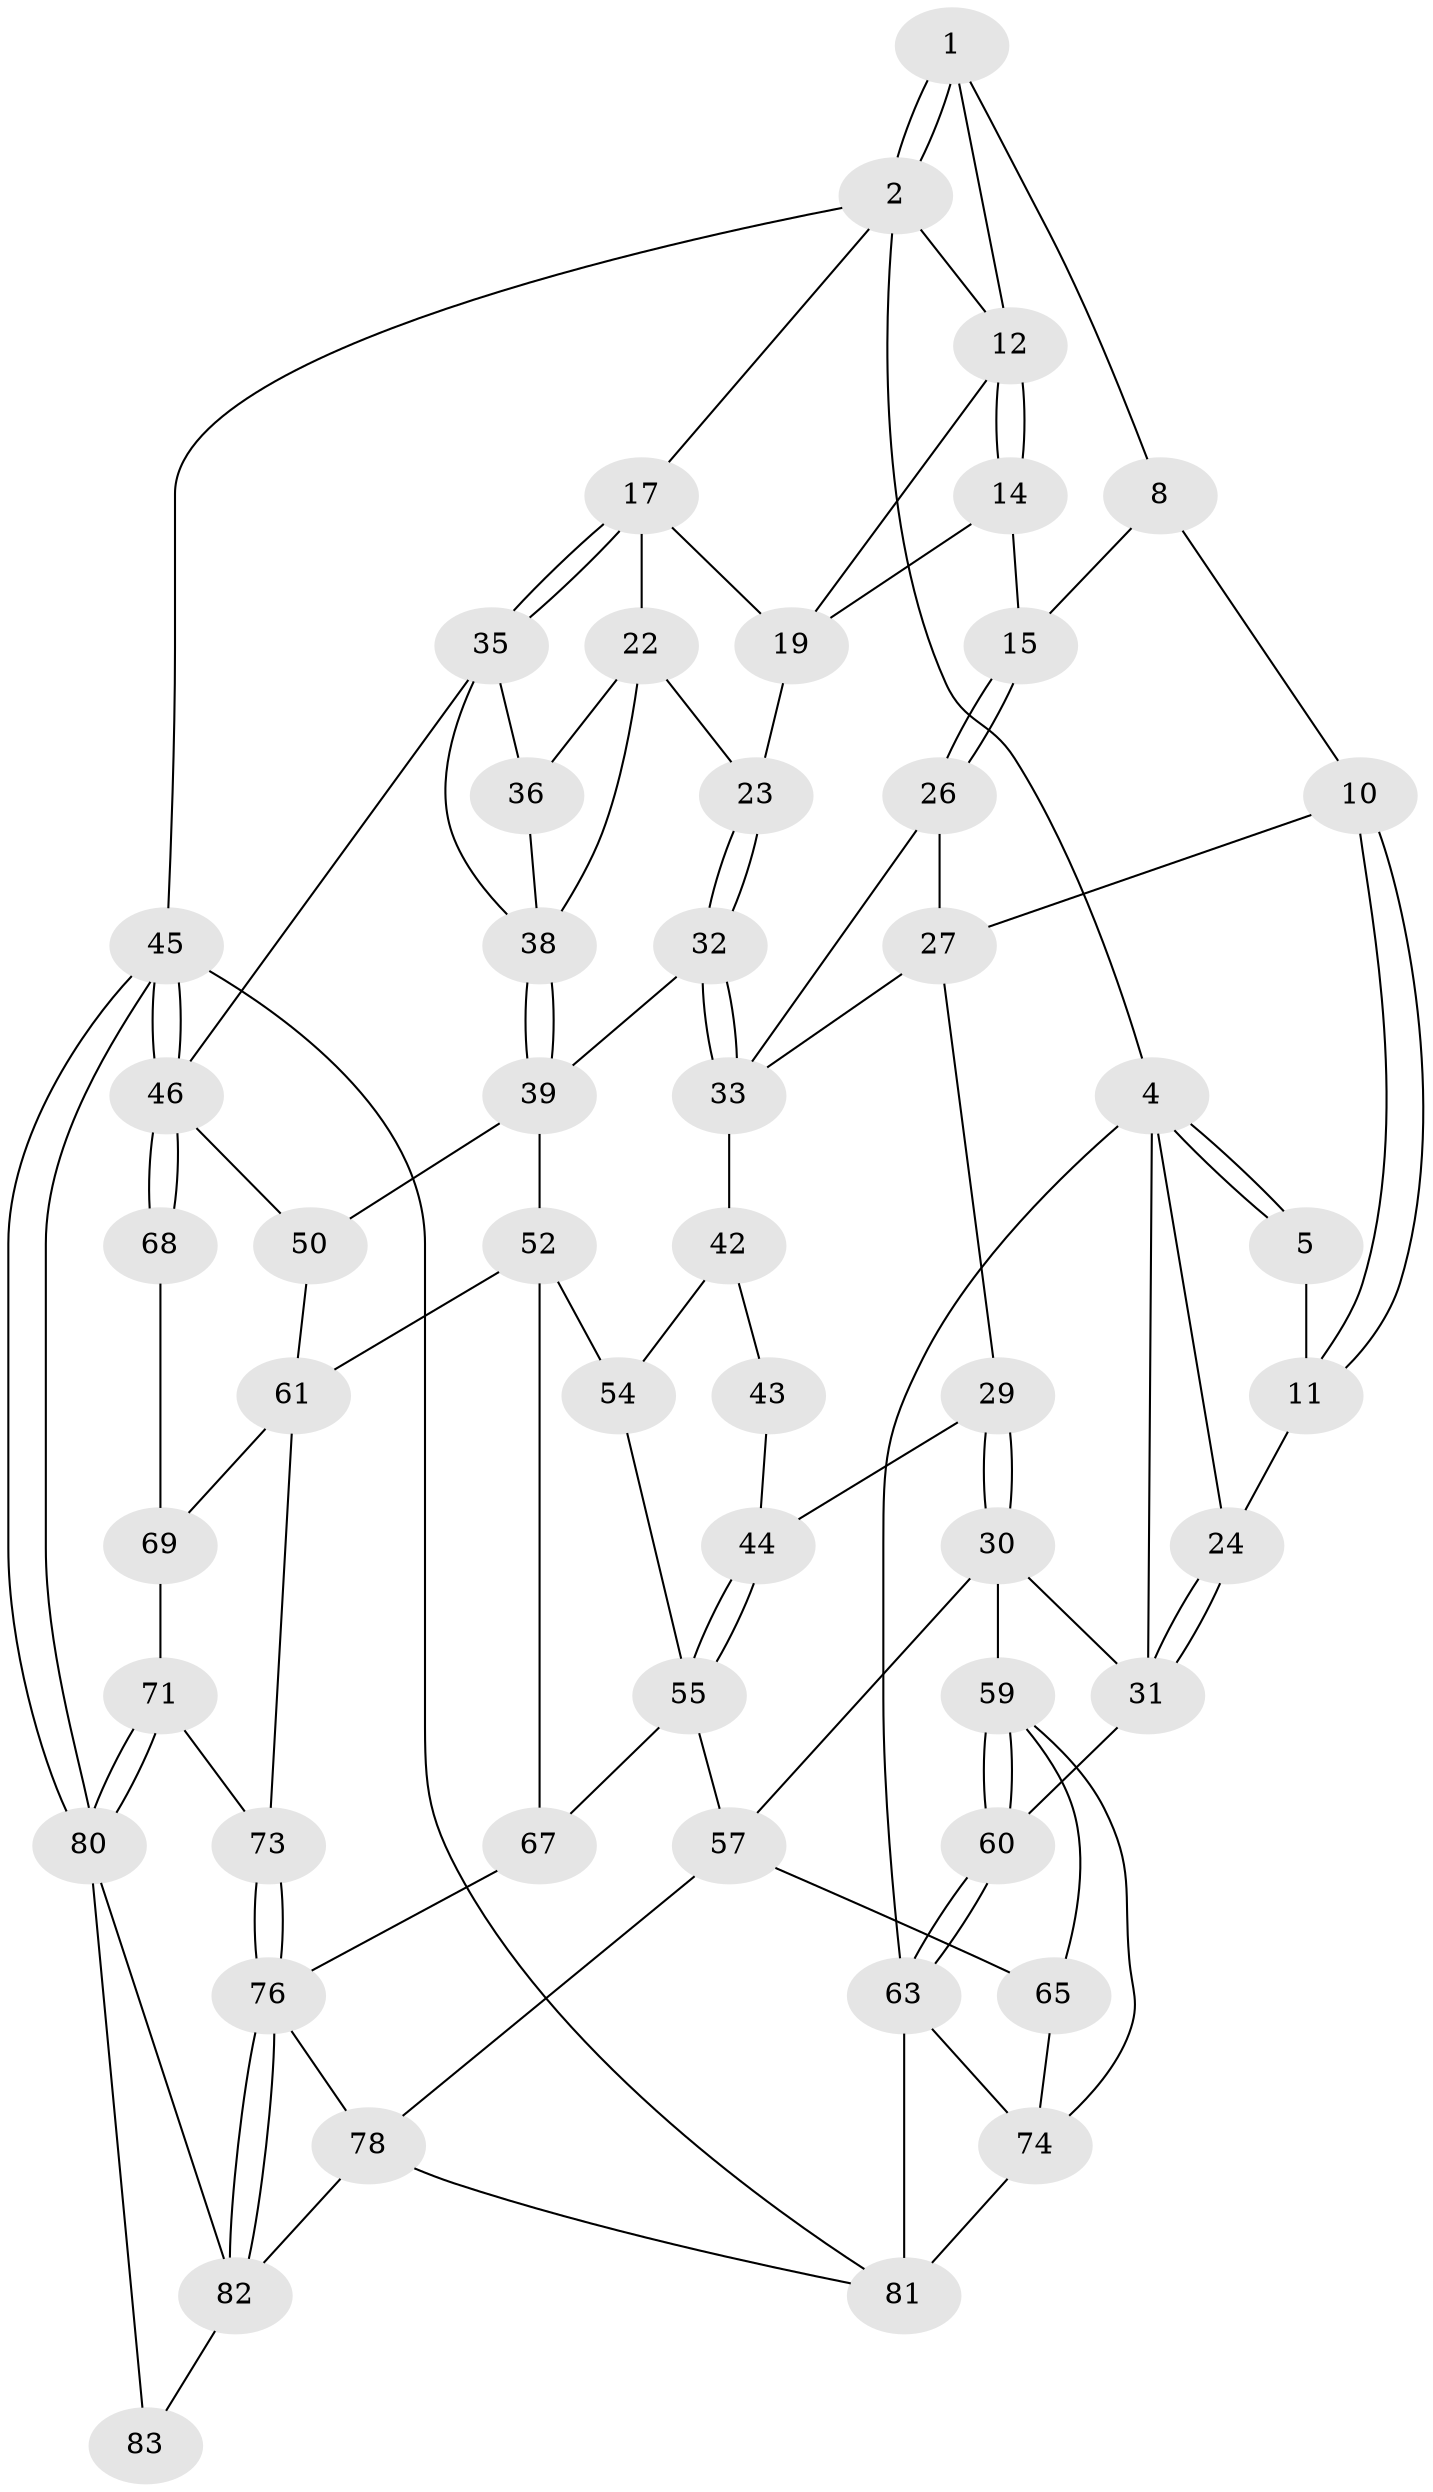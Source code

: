 // original degree distribution, {3: 0.034482758620689655, 5: 0.3793103448275862, 6: 0.28735632183908044, 4: 0.2988505747126437}
// Generated by graph-tools (version 1.1) at 2025/42/03/06/25 10:42:28]
// undirected, 53 vertices, 112 edges
graph export_dot {
graph [start="1"]
  node [color=gray90,style=filled];
  1 [pos="+0.5121204690559986+0",super="+7"];
  2 [pos="+0.838315045031959+0",super="+3"];
  4 [pos="+0+0",super="+25"];
  5 [pos="+0+0",super="+6"];
  8 [pos="+0.5115288399368936+0",super="+9"];
  10 [pos="+0.37281784306124777+0.1975768746096377"];
  11 [pos="+0.3604480726889336+0.19043814773404666",super="+20"];
  12 [pos="+0.6524474683270431+0.1659840254100481",super="+13"];
  14 [pos="+0.6419152831498992+0.21417556280964847"];
  15 [pos="+0.6370444088311575+0.21547936247062052",super="+16"];
  17 [pos="+1+0",super="+18"];
  19 [pos="+0.8107805626374651+0.1799358119013945",super="+21"];
  22 [pos="+0.8535053893249904+0.3219647927232224",super="+37"];
  23 [pos="+0.7248558824625675+0.28573160359823935"];
  24 [pos="+0.1760927695201058+0.190077470784276"];
  26 [pos="+0.6230564034027902+0.23801569323118782"];
  27 [pos="+0.462391446444872+0.37801559170742494",super="+28"];
  29 [pos="+0.3405336908832593+0.4730709083373431"];
  30 [pos="+0.26632763163166023+0.49832001728906405",super="+58"];
  31 [pos="+0.10552814620017215+0.4041616658969",super="+49"];
  32 [pos="+0.7092172851327497+0.5201787250706771"];
  33 [pos="+0.670804101310184+0.5156741287587845",super="+34"];
  35 [pos="+1+0",super="+48"];
  36 [pos="+0.9694421546704663+0.30700965228019167"];
  38 [pos="+0.8722961866447775+0.49324989381555817",super="+41"];
  39 [pos="+0.8645041116491896+0.5026123703965145",super="+40"];
  42 [pos="+0.6347771955156039+0.5287184958589384",super="+51"];
  43 [pos="+0.4336436867889466+0.5012000453047295"];
  44 [pos="+0.35634732165602223+0.48433967148535045"];
  45 [pos="+1+1"];
  46 [pos="+1+0.7744426661481536",super="+47"];
  50 [pos="+0.9733720004267703+0.624791814078263"];
  52 [pos="+0.7515609163272728+0.6871050879209022",super="+53"];
  54 [pos="+0.5191795343206688+0.679773778091046"];
  55 [pos="+0.4437641159978499+0.6243422917932098",super="+56"];
  57 [pos="+0.3387696372811225+0.7718971794464912",super="+64"];
  59 [pos="+0.15428653835282477+0.6610126296583516",super="+66"];
  60 [pos="+0+0.7191915548938618"];
  61 [pos="+0.8647495666459184+0.7062207333544736",super="+62"];
  63 [pos="+0+0.7331541790659076",super="+75"];
  65 [pos="+0.3027941550832202+0.8165444292102984"];
  67 [pos="+0.5283527120019295+0.7477475280504347"];
  68 [pos="+0.9355981509141562+0.7585059645623838"];
  69 [pos="+0.8765071574299974+0.7159616905040036",super="+70"];
  71 [pos="+0.8484109122140768+0.8750173997907796",super="+72"];
  73 [pos="+0.7534032825288632+0.7660814546321232"];
  74 [pos="+0.12556807587463126+0.8138165497797611",super="+79"];
  76 [pos="+0.5896173009445413+0.8693297140248669",super="+77"];
  78 [pos="+0.35893330769016424+0.9586309765337007",super="+85"];
  80 [pos="+1+1",super="+84"];
  81 [pos="+0.13785239796441492+1",super="+86"];
  82 [pos="+0.5923435900472639+0.9787291405344993",super="+87"];
  83 [pos="+0.7772687324099363+0.8216984306714566"];
  1 -- 2;
  1 -- 2;
  1 -- 8;
  1 -- 12;
  2 -- 12;
  2 -- 17;
  2 -- 4;
  2 -- 45;
  4 -- 5;
  4 -- 5;
  4 -- 63;
  4 -- 24;
  4 -- 31;
  5 -- 11 [weight=2];
  8 -- 10;
  8 -- 15 [weight=2];
  10 -- 11;
  10 -- 11;
  10 -- 27;
  11 -- 24;
  12 -- 14;
  12 -- 14;
  12 -- 19;
  14 -- 15;
  14 -- 19;
  15 -- 26;
  15 -- 26;
  17 -- 35;
  17 -- 35;
  17 -- 19;
  17 -- 22;
  19 -- 23;
  22 -- 23;
  22 -- 38;
  22 -- 36;
  23 -- 32;
  23 -- 32;
  24 -- 31;
  24 -- 31;
  26 -- 27;
  26 -- 33;
  27 -- 29;
  27 -- 33;
  29 -- 30;
  29 -- 30;
  29 -- 44;
  30 -- 31;
  30 -- 57;
  30 -- 59;
  31 -- 60;
  32 -- 33;
  32 -- 33;
  32 -- 39;
  33 -- 42;
  35 -- 36;
  35 -- 38;
  35 -- 46;
  36 -- 38;
  38 -- 39;
  38 -- 39;
  39 -- 50;
  39 -- 52;
  42 -- 43 [weight=2];
  42 -- 54;
  43 -- 44;
  44 -- 55;
  44 -- 55;
  45 -- 46;
  45 -- 46;
  45 -- 80;
  45 -- 80;
  45 -- 81;
  46 -- 68;
  46 -- 68;
  46 -- 50;
  50 -- 61;
  52 -- 67;
  52 -- 54;
  52 -- 61;
  54 -- 55;
  55 -- 57;
  55 -- 67;
  57 -- 65;
  57 -- 78;
  59 -- 60;
  59 -- 60;
  59 -- 65;
  59 -- 74;
  60 -- 63;
  60 -- 63;
  61 -- 69;
  61 -- 73;
  63 -- 81 [weight=2];
  63 -- 74;
  65 -- 74;
  67 -- 76;
  68 -- 69 [weight=2];
  69 -- 71;
  71 -- 80;
  71 -- 80;
  71 -- 73;
  73 -- 76;
  73 -- 76;
  74 -- 81;
  76 -- 82;
  76 -- 82;
  76 -- 78;
  78 -- 81;
  78 -- 82;
  80 -- 82;
  80 -- 83;
  82 -- 83;
}
